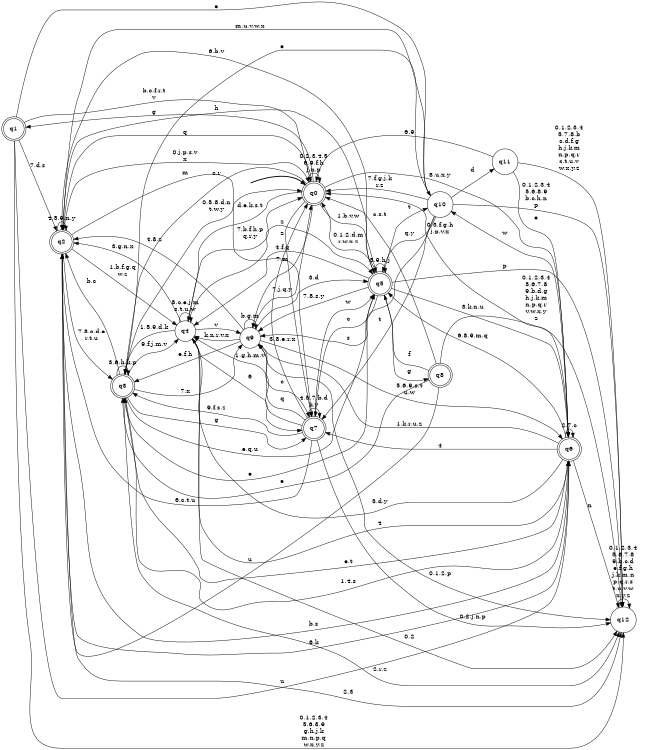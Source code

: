 digraph BlueStar {
__start0 [style = invis, shape = none, label = "", width = 0, height = 0];

rankdir=LR;
size="8,5";

s0 [style="rounded,filled", color="black", fillcolor="white" shape="doublecircle", label="q0"];
s1 [style="rounded,filled", color="black", fillcolor="white" shape="doublecircle", label="q1"];
s2 [style="rounded,filled", color="black", fillcolor="white" shape="doublecircle", label="q2"];
s3 [style="rounded,filled", color="black", fillcolor="white" shape="doublecircle", label="q3"];
s4 [style="filled", color="black", fillcolor="white" shape="circle", label="q4"];
s5 [style="rounded,filled", color="black", fillcolor="white" shape="doublecircle", label="q5"];
s6 [style="rounded,filled", color="black", fillcolor="white" shape="doublecircle", label="q6"];
s7 [style="rounded,filled", color="black", fillcolor="white" shape="doublecircle", label="q7"];
s8 [style="rounded,filled", color="black", fillcolor="white" shape="doublecircle", label="q8"];
s9 [style="filled", color="black", fillcolor="white" shape="circle", label="q9"];
s10 [style="filled", color="black", fillcolor="white" shape="circle", label="q10"];
s11 [style="filled", color="black", fillcolor="white" shape="circle", label="q11"];
s12 [style="filled", color="black", fillcolor="white" shape="circle", label="q12"];
subgraph cluster_main { 
	graph [pad=".75", ranksep="0.15", nodesep="0.15"];
	 style=invis; 
	__start0 -> s0 [penwidth=2];
}
s0 -> s0 [label="0,2,3,4,5\n6,9,f,h\nj,n,p"];
s0 -> s1 [label="g"];
s0 -> s2 [label="q"];
s0 -> s3 [label="c,r"];
s0 -> s4 [label="d,e,k,s,t"];
s0 -> s5 [label="1,b,v,w"];
s0 -> s6 [label="8,u,x,y"];
s0 -> s7 [label="z"];
s0 -> s9 [label="7,m"];
s1 -> s0 [label="b,c,f,r,t\nv"];
s1 -> s2 [label="7,d,s"];
s1 -> s6 [label="u"];
s1 -> s10 [label="e"];
s1 -> s12 [label="0,1,2,3,4\n5,6,8,9\ng,h,j,k\nm,n,p,q\nw,x,y,z"];
s2 -> s0 [label="0,j,p,s,v\nx"];
s2 -> s2 [label="4,5,9,n,y"];
s2 -> s3 [label="7,8,c,d,e\nr,t,u"];
s2 -> s4 [label="1,b,f,g,q\nw,z"];
s2 -> s5 [label="h"];
s2 -> s6 [label="6,k"];
s2 -> s7 [label="m"];
s2 -> s12 [label="2,3"];
s3 -> s0 [label="0,5,8,d,n\nt,w,y"];
s3 -> s2 [label="b,c"];
s3 -> s3 [label="3,6,h,k,p"];
s3 -> s4 [label="9,f,j,m,v"];
s3 -> s5 [label="e,q,u"];
s3 -> s6 [label="1,4,s"];
s3 -> s7 [label="g"];
s3 -> s9 [label="7,x"];
s3 -> s12 [label="2,r,z"];
s4 -> s0 [label="7,b,f,h,p\nq,r,y"];
s4 -> s2 [label="3,g,n,x"];
s4 -> s3 [label="1,5,9,d,k"];
s4 -> s4 [label="8,c,e,j,m\ns,t,u,w"];
s4 -> s5 [label="z"];
s4 -> s6 [label="4"];
s4 -> s7 [label="6"];
s4 -> s9 [label="v"];
s4 -> s12 [label="0,2"];
s5 -> s0 [label="0,1,2,d,m\nr,w,x,z"];
s5 -> s2 [label="6,b,v"];
s5 -> s3 [label="e"];
s5 -> s4 [label="4,f,q"];
s5 -> s5 [label="5,9,h,j"];
s5 -> s6 [label="3,k,n,u"];
s5 -> s7 [label="c"];
s5 -> s8 [label="g"];
s5 -> s9 [label="7,8,s,y"];
s5 -> s10 [label="t"];
s5 -> s12 [label="p"];
s6 -> s0 [label="0,3,f,g,h\nj,p,v,x"];
s6 -> s2 [label="b,s"];
s6 -> s3 [label="e,t"];
s6 -> s4 [label="5,d,y"];
s6 -> s5 [label="6,8,9,m,q"];
s6 -> s6 [label="2,7,c"];
s6 -> s7 [label="4"];
s6 -> s9 [label="1,k,r,u,z"];
s6 -> s10 [label="w"];
s6 -> s12 [label="n"];
s7 -> s0 [label="3,8,e,r,x"];
s7 -> s2 [label="6,c,t,u"];
s7 -> s3 [label="9,f,s,z"];
s7 -> s4 [label="1,g,h,m,v"];
s7 -> s5 [label="w"];
s7 -> s7 [label="4,5,7,b,d\nk,y"];
s7 -> s9 [label="q"];
s7 -> s12 [label="0,2,j,n,p"];
s8 -> s0 [label="c,s,t"];
s8 -> s2 [label="u"];
s8 -> s3 [label="e"];
s8 -> s5 [label="f"];
s8 -> s12 [label="0,1,2,3,4\n5,6,7,8\n9,b,d,g\nh,j,k,m\nn,p,q,r\nv,w,x,y\nz"];
s9 -> s0 [label="7,j,q,y"];
s9 -> s2 [label="4,8,z"];
s9 -> s3 [label="e,f,h"];
s9 -> s4 [label="k,n,r,v,x"];
s9 -> s5 [label="3,d"];
s9 -> s6 [label="5,6,9,s,t\nu,w"];
s9 -> s7 [label="c"];
s9 -> s9 [label="b,g,m"];
s9 -> s12 [label="0,1,2,p"];
s10 -> s0 [label="7,f,g,j,k\nr,z"];
s10 -> s2 [label="m,u,v,w,x"];
s10 -> s3 [label="e"];
s10 -> s5 [label="q,y"];
s10 -> s7 [label="t"];
s10 -> s9 [label="s"];
s10 -> s11 [label="d"];
s10 -> s12 [label="0,1,2,3,4\n5,6,8,9\nb,c,h,n\np"];
s11 -> s0 [label="6,9"];
s11 -> s6 [label="e"];
s11 -> s12 [label="0,1,2,3,4\n5,7,8,b\nc,d,f,g\nh,j,k,m\nn,p,q,r\ns,t,u,v\nw,x,y,z"];
s12 -> s12 [label="0,1,2,3,4\n5,6,7,8\n9,b,c,d\ne,f,g,h\nj,k,m,n\np,q,r,s\nt,u,v,w\nx,y,z"];

}